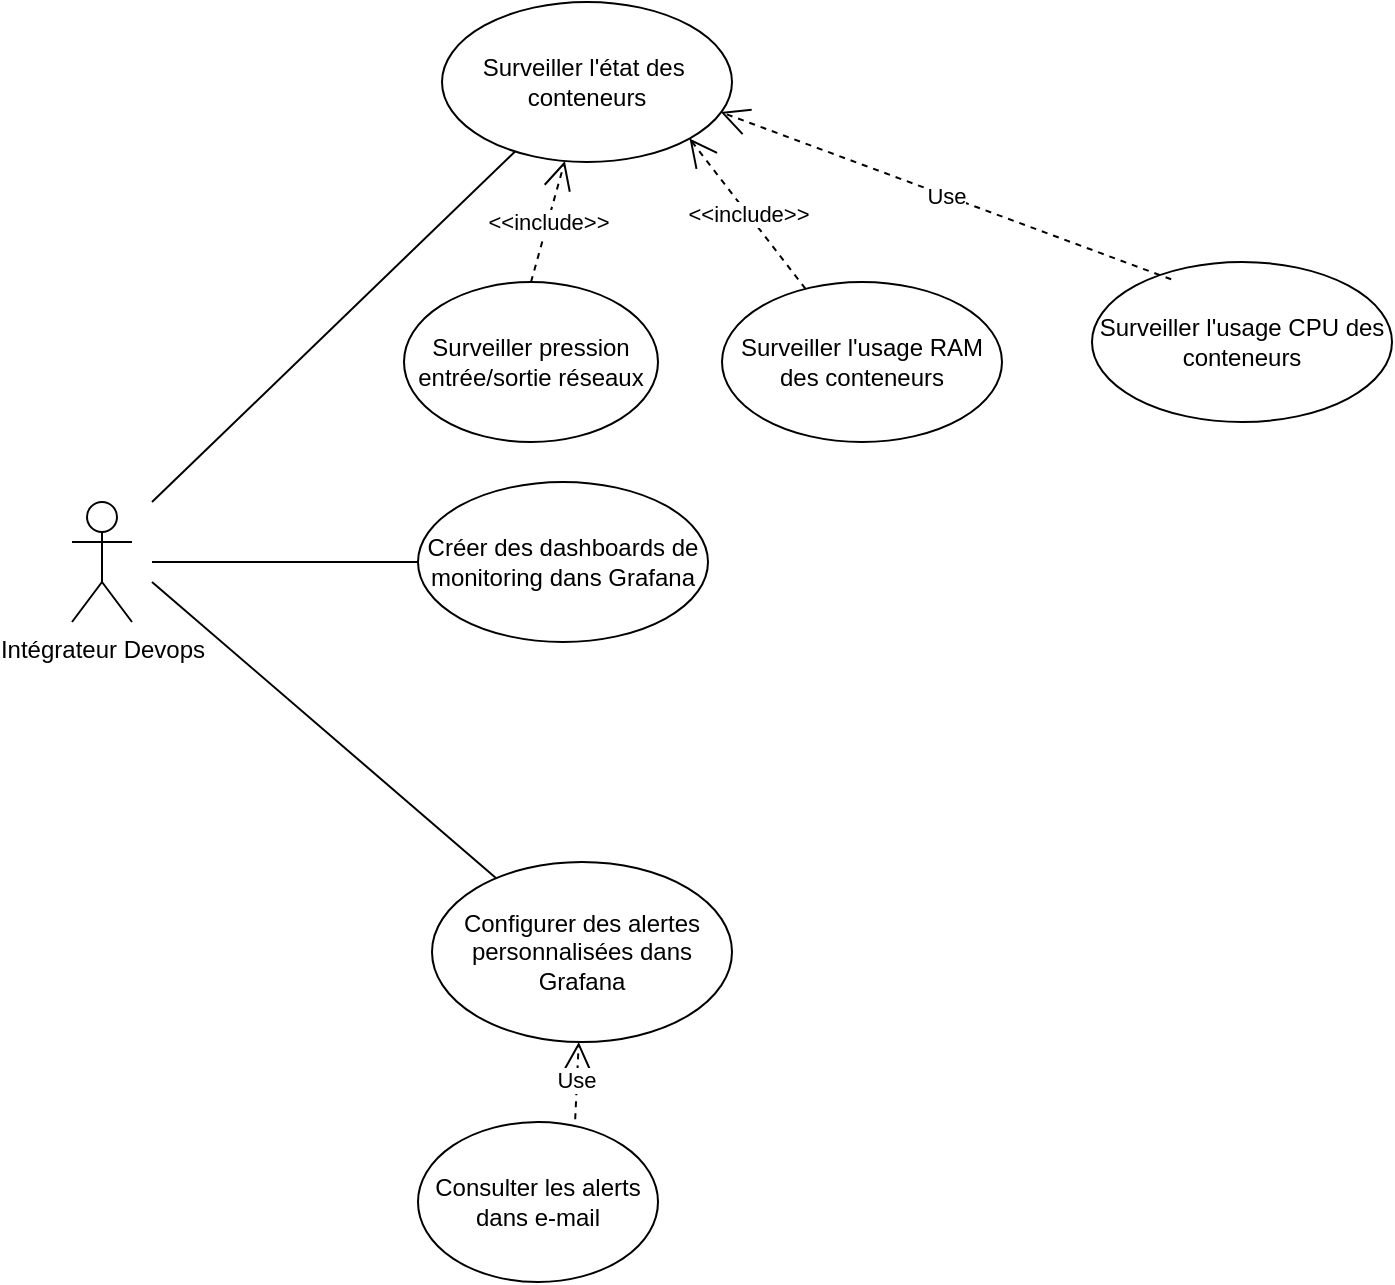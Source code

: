 <mxfile version="24.4.8" type="github" pages="2">
  <diagram id="C5RBs43oDa-KdzZeNtuy" name="Page-1">
    <mxGraphModel dx="206" dy="111" grid="1" gridSize="10" guides="1" tooltips="1" connect="1" arrows="1" fold="1" page="1" pageScale="1" pageWidth="827" pageHeight="1169" math="0" shadow="0">
      <root>
        <mxCell id="WIyWlLk6GJQsqaUBKTNV-0" />
        <mxCell id="WIyWlLk6GJQsqaUBKTNV-1" parent="WIyWlLk6GJQsqaUBKTNV-0" />
        <mxCell id="kU4CN8tsTLFvWs0AdhcK-0" value="Intégrateur Devops" style="shape=umlActor;verticalLabelPosition=bottom;verticalAlign=top;html=1;outlineConnect=0;" vertex="1" parent="WIyWlLk6GJQsqaUBKTNV-1">
          <mxGeometry x="70" y="370" width="30" height="60" as="geometry" />
        </mxCell>
        <mxCell id="kU4CN8tsTLFvWs0AdhcK-1" value="Surveiller l&#39;état des&amp;nbsp; conteneurs" style="ellipse;whiteSpace=wrap;html=1;" vertex="1" parent="WIyWlLk6GJQsqaUBKTNV-1">
          <mxGeometry x="255" y="120" width="145" height="80" as="geometry" />
        </mxCell>
        <mxCell id="kU4CN8tsTLFvWs0AdhcK-2" value="Surveiller pression entrée/sortie réseaux" style="ellipse;whiteSpace=wrap;html=1;" vertex="1" parent="WIyWlLk6GJQsqaUBKTNV-1">
          <mxGeometry x="236" y="260" width="127" height="80" as="geometry" />
        </mxCell>
        <mxCell id="kU4CN8tsTLFvWs0AdhcK-3" value="Surveiller l&#39;usage RAM des conteneurs" style="ellipse;whiteSpace=wrap;html=1;" vertex="1" parent="WIyWlLk6GJQsqaUBKTNV-1">
          <mxGeometry x="395" y="260" width="140" height="80" as="geometry" />
        </mxCell>
        <mxCell id="kU4CN8tsTLFvWs0AdhcK-4" value="Surveiller l&#39;usage CPU des conteneurs" style="ellipse;whiteSpace=wrap;html=1;" vertex="1" parent="WIyWlLk6GJQsqaUBKTNV-1">
          <mxGeometry x="580" y="250" width="150" height="80" as="geometry" />
        </mxCell>
        <mxCell id="kU4CN8tsTLFvWs0AdhcK-5" value="Créer des dashboards de monitoring dans Grafana" style="ellipse;whiteSpace=wrap;html=1;" vertex="1" parent="WIyWlLk6GJQsqaUBKTNV-1">
          <mxGeometry x="243" y="360" width="145" height="80" as="geometry" />
        </mxCell>
        <mxCell id="kU4CN8tsTLFvWs0AdhcK-7" value="Consulter les alerts dans e-mail" style="ellipse;whiteSpace=wrap;html=1;" vertex="1" parent="WIyWlLk6GJQsqaUBKTNV-1">
          <mxGeometry x="243" y="680" width="120" height="80" as="geometry" />
        </mxCell>
        <mxCell id="kU4CN8tsTLFvWs0AdhcK-8" value="Configurer des alertes personnalisées dans Grafana" style="ellipse;whiteSpace=wrap;html=1;" vertex="1" parent="WIyWlLk6GJQsqaUBKTNV-1">
          <mxGeometry x="250" y="550" width="150" height="90" as="geometry" />
        </mxCell>
        <mxCell id="kU4CN8tsTLFvWs0AdhcK-9" value="Use" style="endArrow=open;endSize=12;dashed=1;html=1;rounded=0;exitX=0.655;exitY=-0.017;exitDx=0;exitDy=0;exitPerimeter=0;" edge="1" parent="WIyWlLk6GJQsqaUBKTNV-1" source="kU4CN8tsTLFvWs0AdhcK-7" target="kU4CN8tsTLFvWs0AdhcK-8">
          <mxGeometry width="160" relative="1" as="geometry">
            <mxPoint x="280" y="580" as="sourcePoint" />
            <mxPoint x="440" y="580" as="targetPoint" />
          </mxGeometry>
        </mxCell>
        <mxCell id="kU4CN8tsTLFvWs0AdhcK-11" value="" style="endArrow=none;html=1;rounded=0;" edge="1" parent="WIyWlLk6GJQsqaUBKTNV-1" target="kU4CN8tsTLFvWs0AdhcK-8">
          <mxGeometry width="50" height="50" relative="1" as="geometry">
            <mxPoint x="110" y="410" as="sourcePoint" />
            <mxPoint x="380" y="550" as="targetPoint" />
          </mxGeometry>
        </mxCell>
        <mxCell id="kU4CN8tsTLFvWs0AdhcK-12" value="" style="endArrow=none;html=1;rounded=0;" edge="1" parent="WIyWlLk6GJQsqaUBKTNV-1" target="kU4CN8tsTLFvWs0AdhcK-5">
          <mxGeometry width="50" height="50" relative="1" as="geometry">
            <mxPoint x="110" y="400" as="sourcePoint" />
            <mxPoint x="292" y="568" as="targetPoint" />
          </mxGeometry>
        </mxCell>
        <mxCell id="kU4CN8tsTLFvWs0AdhcK-13" value="" style="endArrow=none;html=1;rounded=0;" edge="1" parent="WIyWlLk6GJQsqaUBKTNV-1" target="kU4CN8tsTLFvWs0AdhcK-1">
          <mxGeometry width="50" height="50" relative="1" as="geometry">
            <mxPoint x="110" y="370" as="sourcePoint" />
            <mxPoint x="278" y="410" as="targetPoint" />
          </mxGeometry>
        </mxCell>
        <mxCell id="kU4CN8tsTLFvWs0AdhcK-15" value="&amp;lt;&amp;lt;include&amp;gt;&amp;gt;" style="endArrow=open;endSize=12;dashed=1;html=1;rounded=0;exitX=0.5;exitY=0;exitDx=0;exitDy=0;" edge="1" parent="WIyWlLk6GJQsqaUBKTNV-1" source="kU4CN8tsTLFvWs0AdhcK-2" target="kU4CN8tsTLFvWs0AdhcK-1">
          <mxGeometry width="160" relative="1" as="geometry">
            <mxPoint x="332" y="689" as="sourcePoint" />
            <mxPoint x="334" y="650" as="targetPoint" />
          </mxGeometry>
        </mxCell>
        <mxCell id="kU4CN8tsTLFvWs0AdhcK-16" value="&amp;lt;&amp;lt;include&amp;gt;&amp;gt;" style="endArrow=open;endSize=12;dashed=1;html=1;rounded=0;entryX=1;entryY=1;entryDx=0;entryDy=0;" edge="1" parent="WIyWlLk6GJQsqaUBKTNV-1" source="kU4CN8tsTLFvWs0AdhcK-3" target="kU4CN8tsTLFvWs0AdhcK-1">
          <mxGeometry width="160" relative="1" as="geometry">
            <mxPoint x="310" y="270" as="sourcePoint" />
            <mxPoint x="306" y="210" as="targetPoint" />
          </mxGeometry>
        </mxCell>
        <mxCell id="kU4CN8tsTLFvWs0AdhcK-17" value="Use" style="endArrow=open;endSize=12;dashed=1;html=1;rounded=0;entryX=0.961;entryY=0.688;entryDx=0;entryDy=0;exitX=0.264;exitY=0.108;exitDx=0;exitDy=0;exitPerimeter=0;entryPerimeter=0;" edge="1" parent="WIyWlLk6GJQsqaUBKTNV-1" source="kU4CN8tsTLFvWs0AdhcK-4" target="kU4CN8tsTLFvWs0AdhcK-1">
          <mxGeometry width="160" relative="1" as="geometry">
            <mxPoint x="446" y="274" as="sourcePoint" />
            <mxPoint x="384" y="198" as="targetPoint" />
          </mxGeometry>
        </mxCell>
      </root>
    </mxGraphModel>
  </diagram>
  <diagram id="XxH7lpgxf-PN2FmAyVz1" name="Page-2">
    <mxGraphModel dx="1313" dy="708" grid="1" gridSize="10" guides="1" tooltips="1" connect="1" arrows="1" fold="1" page="1" pageScale="1" pageWidth="827" pageHeight="1169" math="0" shadow="0">
      <root>
        <mxCell id="0" />
        <mxCell id="1" parent="0" />
        <mxCell id="q1dhVbVcDuV3ehLuulHv-45" value="" style="rounded=0;whiteSpace=wrap;html=1;" vertex="1" parent="1">
          <mxGeometry x="180" y="40" width="720" height="570" as="geometry" />
        </mxCell>
        <mxCell id="q1dhVbVcDuV3ehLuulHv-1" value="Admin" style="shape=umlActor;verticalLabelPosition=bottom;verticalAlign=top;html=1;outlineConnect=0;" vertex="1" parent="1">
          <mxGeometry x="90" y="120" width="30" height="60" as="geometry" />
        </mxCell>
        <mxCell id="q1dhVbVcDuV3ehLuulHv-2" value="Member" style="shape=umlActor;verticalLabelPosition=bottom;verticalAlign=top;html=1;outlineConnect=0;" vertex="1" parent="1">
          <mxGeometry x="90" y="250" width="30" height="60" as="geometry" />
        </mxCell>
        <mxCell id="q1dhVbVcDuV3ehLuulHv-3" value="Author" style="shape=umlActor;verticalLabelPosition=bottom;verticalAlign=top;html=1;outlineConnect=0;" vertex="1" parent="1">
          <mxGeometry x="90" y="470" width="30" height="60" as="geometry" />
        </mxCell>
        <mxCell id="q1dhVbVcDuV3ehLuulHv-6" value="S&#39;authentifier" style="ellipse;whiteSpace=wrap;html=1;" vertex="1" parent="1">
          <mxGeometry x="790" y="240" width="100" height="60" as="geometry" />
        </mxCell>
        <mxCell id="q1dhVbVcDuV3ehLuulHv-10" value="" style="endArrow=open;endSize=12;dashed=1;html=1;rounded=0;entryX=0.5;entryY=0;entryDx=0;entryDy=0;exitX=1.015;exitY=0.675;exitDx=0;exitDy=0;exitPerimeter=0;" edge="1" parent="1" source="q1dhVbVcDuV3ehLuulHv-11" target="q1dhVbVcDuV3ehLuulHv-6">
          <mxGeometry width="160" relative="1" as="geometry">
            <mxPoint x="550" y="129.58" as="sourcePoint" />
            <mxPoint x="960" y="180.0" as="targetPoint" />
          </mxGeometry>
        </mxCell>
        <mxCell id="q1dhVbVcDuV3ehLuulHv-11" value="gérer les auteurs" style="ellipse;whiteSpace=wrap;html=1;" vertex="1" parent="1">
          <mxGeometry x="370" y="50" width="140" height="60" as="geometry" />
        </mxCell>
        <mxCell id="q1dhVbVcDuV3ehLuulHv-13" value="gérer les blogs" style="ellipse;whiteSpace=wrap;html=1;" vertex="1" parent="1">
          <mxGeometry x="370" y="130" width="140" height="60" as="geometry" />
        </mxCell>
        <mxCell id="q1dhVbVcDuV3ehLuulHv-14" value="" style="endArrow=open;endSize=12;dashed=1;html=1;rounded=0;entryX=0;entryY=0;entryDx=0;entryDy=0;" edge="1" parent="1" source="q1dhVbVcDuV3ehLuulHv-13" target="q1dhVbVcDuV3ehLuulHv-6">
          <mxGeometry width="160" relative="1" as="geometry">
            <mxPoint x="522" y="101" as="sourcePoint" />
            <mxPoint x="850" y="250" as="targetPoint" />
          </mxGeometry>
        </mxCell>
        <mxCell id="q1dhVbVcDuV3ehLuulHv-15" value="" style="endArrow=none;html=1;rounded=0;entryX=0;entryY=0.5;entryDx=0;entryDy=0;" edge="1" parent="1" target="q1dhVbVcDuV3ehLuulHv-11">
          <mxGeometry width="50" height="50" relative="1" as="geometry">
            <mxPoint x="130" y="160" as="sourcePoint" />
            <mxPoint x="460" y="290" as="targetPoint" />
          </mxGeometry>
        </mxCell>
        <mxCell id="q1dhVbVcDuV3ehLuulHv-16" value="" style="endArrow=none;html=1;rounded=0;entryX=0;entryY=0.5;entryDx=0;entryDy=0;" edge="1" parent="1" target="q1dhVbVcDuV3ehLuulHv-13">
          <mxGeometry width="50" height="50" relative="1" as="geometry">
            <mxPoint x="140" y="170" as="sourcePoint" />
            <mxPoint x="380" y="90" as="targetPoint" />
          </mxGeometry>
        </mxCell>
        <mxCell id="q1dhVbVcDuV3ehLuulHv-17" value="&amp;lt;&amp;lt;include&amp;gt;&amp;gt;" style="text;html=1;strokeColor=none;fillColor=none;align=center;verticalAlign=middle;whiteSpace=wrap;rounded=0;" vertex="1" parent="1">
          <mxGeometry x="620" y="120" width="60" height="30" as="geometry" />
        </mxCell>
        <mxCell id="q1dhVbVcDuV3ehLuulHv-18" value="&amp;lt;&amp;lt;include&amp;gt;&amp;gt;" style="text;html=1;strokeColor=none;fillColor=none;align=center;verticalAlign=middle;whiteSpace=wrap;rounded=0;" vertex="1" parent="1">
          <mxGeometry x="580" y="180" width="60" height="30" as="geometry" />
        </mxCell>
        <mxCell id="q1dhVbVcDuV3ehLuulHv-20" value="s&#39;inscrire" style="ellipse;whiteSpace=wrap;html=1;" vertex="1" parent="1">
          <mxGeometry x="390" y="220" width="140" height="60" as="geometry" />
        </mxCell>
        <mxCell id="q1dhVbVcDuV3ehLuulHv-21" value="gérer les blogs" style="ellipse;whiteSpace=wrap;html=1;" vertex="1" parent="1">
          <mxGeometry x="390" y="500" width="140" height="60" as="geometry" />
        </mxCell>
        <mxCell id="q1dhVbVcDuV3ehLuulHv-23" value="consulter les blogs" style="ellipse;whiteSpace=wrap;html=1;" vertex="1" parent="1">
          <mxGeometry x="390" y="300" width="140" height="60" as="geometry" />
        </mxCell>
        <mxCell id="q1dhVbVcDuV3ehLuulHv-25" value="" style="endArrow=none;html=1;rounded=0;entryX=0;entryY=0.5;entryDx=0;entryDy=0;" edge="1" parent="1" target="q1dhVbVcDuV3ehLuulHv-20">
          <mxGeometry width="50" height="50" relative="1" as="geometry">
            <mxPoint x="140" y="300" as="sourcePoint" />
            <mxPoint x="380" y="170" as="targetPoint" />
          </mxGeometry>
        </mxCell>
        <mxCell id="q1dhVbVcDuV3ehLuulHv-26" value="" style="endArrow=none;html=1;rounded=0;entryX=0.04;entryY=0.253;entryDx=0;entryDy=0;entryPerimeter=0;" edge="1" parent="1" target="q1dhVbVcDuV3ehLuulHv-23">
          <mxGeometry width="50" height="50" relative="1" as="geometry">
            <mxPoint x="150" y="310" as="sourcePoint" />
            <mxPoint x="380" y="270" as="targetPoint" />
          </mxGeometry>
        </mxCell>
        <mxCell id="q1dhVbVcDuV3ehLuulHv-27" value="" style="endArrow=open;endSize=12;dashed=1;html=1;rounded=0;entryX=0;entryY=0.5;entryDx=0;entryDy=0;exitX=1;exitY=0.5;exitDx=0;exitDy=0;" edge="1" parent="1" source="q1dhVbVcDuV3ehLuulHv-20" target="q1dhVbVcDuV3ehLuulHv-6">
          <mxGeometry width="160" relative="1" as="geometry">
            <mxPoint x="511" y="185" as="sourcePoint" />
            <mxPoint x="815" y="259" as="targetPoint" />
          </mxGeometry>
        </mxCell>
        <mxCell id="q1dhVbVcDuV3ehLuulHv-28" value="" style="endArrow=open;endSize=12;dashed=1;html=1;rounded=0;exitX=1;exitY=0.5;exitDx=0;exitDy=0;" edge="1" parent="1" source="q1dhVbVcDuV3ehLuulHv-23">
          <mxGeometry width="160" relative="1" as="geometry">
            <mxPoint x="540" y="260" as="sourcePoint" />
            <mxPoint x="810" y="290" as="targetPoint" />
          </mxGeometry>
        </mxCell>
        <mxCell id="q1dhVbVcDuV3ehLuulHv-29" value="&amp;lt;&amp;lt;include&amp;gt;&amp;gt;" style="text;html=1;strokeColor=none;fillColor=none;align=center;verticalAlign=middle;whiteSpace=wrap;rounded=0;" vertex="1" parent="1">
          <mxGeometry x="590" y="310" width="60" height="30" as="geometry" />
        </mxCell>
        <mxCell id="q1dhVbVcDuV3ehLuulHv-32" value="&amp;lt;&amp;lt;include&amp;gt;&amp;gt;" style="text;html=1;strokeColor=none;fillColor=none;align=center;verticalAlign=middle;whiteSpace=wrap;rounded=0;" vertex="1" parent="1">
          <mxGeometry x="590" y="235" width="60" height="30" as="geometry" />
        </mxCell>
        <mxCell id="q1dhVbVcDuV3ehLuulHv-34" value="effectuer des recherches" style="ellipse;whiteSpace=wrap;html=1;" vertex="1" parent="1">
          <mxGeometry x="390" y="370" width="140" height="60" as="geometry" />
        </mxCell>
        <mxCell id="q1dhVbVcDuV3ehLuulHv-39" value="" style="endArrow=none;html=1;rounded=0;entryX=0;entryY=0.5;entryDx=0;entryDy=0;" edge="1" parent="1" target="q1dhVbVcDuV3ehLuulHv-34">
          <mxGeometry width="50" height="50" relative="1" as="geometry">
            <mxPoint x="160" y="320" as="sourcePoint" />
            <mxPoint x="406" y="325" as="targetPoint" />
          </mxGeometry>
        </mxCell>
        <mxCell id="q1dhVbVcDuV3ehLuulHv-40" value="" style="endArrow=none;html=1;rounded=0;" edge="1" parent="1" target="q1dhVbVcDuV3ehLuulHv-21">
          <mxGeometry width="50" height="50" relative="1" as="geometry">
            <mxPoint x="150" y="520" as="sourcePoint" />
            <mxPoint x="400" y="410" as="targetPoint" />
          </mxGeometry>
        </mxCell>
        <mxCell id="q1dhVbVcDuV3ehLuulHv-41" value="" style="endArrow=open;endSize=12;dashed=1;html=1;rounded=0;exitX=1;exitY=0.5;exitDx=0;exitDy=0;" edge="1" parent="1" source="q1dhVbVcDuV3ehLuulHv-34">
          <mxGeometry width="160" relative="1" as="geometry">
            <mxPoint x="540" y="340" as="sourcePoint" />
            <mxPoint x="820" y="300" as="targetPoint" />
          </mxGeometry>
        </mxCell>
        <mxCell id="q1dhVbVcDuV3ehLuulHv-42" value="" style="endArrow=open;endSize=12;dashed=1;html=1;rounded=0;exitX=0.989;exitY=0.351;exitDx=0;exitDy=0;exitPerimeter=0;entryX=0.774;entryY=0.92;entryDx=0;entryDy=0;entryPerimeter=0;" edge="1" parent="1" source="q1dhVbVcDuV3ehLuulHv-21" target="q1dhVbVcDuV3ehLuulHv-6">
          <mxGeometry width="160" relative="1" as="geometry">
            <mxPoint x="544" y="403" as="sourcePoint" />
            <mxPoint x="830" y="310" as="targetPoint" />
          </mxGeometry>
        </mxCell>
        <mxCell id="q1dhVbVcDuV3ehLuulHv-43" value="&amp;lt;&amp;lt;include&amp;gt;&amp;gt;" style="text;html=1;strokeColor=none;fillColor=none;align=center;verticalAlign=middle;whiteSpace=wrap;rounded=0;" vertex="1" parent="1">
          <mxGeometry x="600" y="350" width="60" height="30" as="geometry" />
        </mxCell>
        <mxCell id="q1dhVbVcDuV3ehLuulHv-44" value="&amp;lt;&amp;lt;include&amp;gt;&amp;gt;" style="text;html=1;strokeColor=none;fillColor=none;align=center;verticalAlign=middle;whiteSpace=wrap;rounded=0;" vertex="1" parent="1">
          <mxGeometry x="670" y="390" width="60" height="30" as="geometry" />
        </mxCell>
      </root>
    </mxGraphModel>
  </diagram>
</mxfile>
